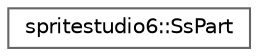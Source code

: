 digraph "Graphical Class Hierarchy"
{
 // LATEX_PDF_SIZE
  bgcolor="transparent";
  edge [fontname=Helvetica,fontsize=10,labelfontname=Helvetica,labelfontsize=10];
  node [fontname=Helvetica,fontsize=10,shape=box,height=0.2,width=0.4];
  rankdir="LR";
  Node0 [id="Node000000",label="spritestudio6::SsPart",height=0.2,width=0.4,color="grey40", fillcolor="white", style="filled",URL="$classspritestudio6_1_1_ss_part.html",tooltip=" "];
}

